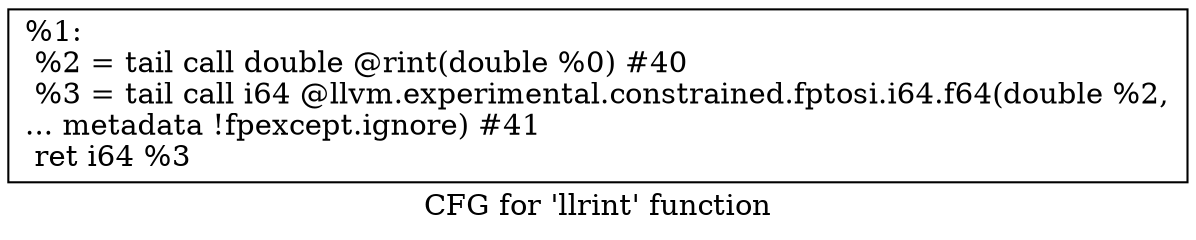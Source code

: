 digraph "CFG for 'llrint' function" {
	label="CFG for 'llrint' function";

	Node0x11da110 [shape=record,label="{%1:\l  %2 = tail call double @rint(double %0) #40\l  %3 = tail call i64 @llvm.experimental.constrained.fptosi.i64.f64(double %2,\l... metadata !fpexcept.ignore) #41\l  ret i64 %3\l}"];
}
